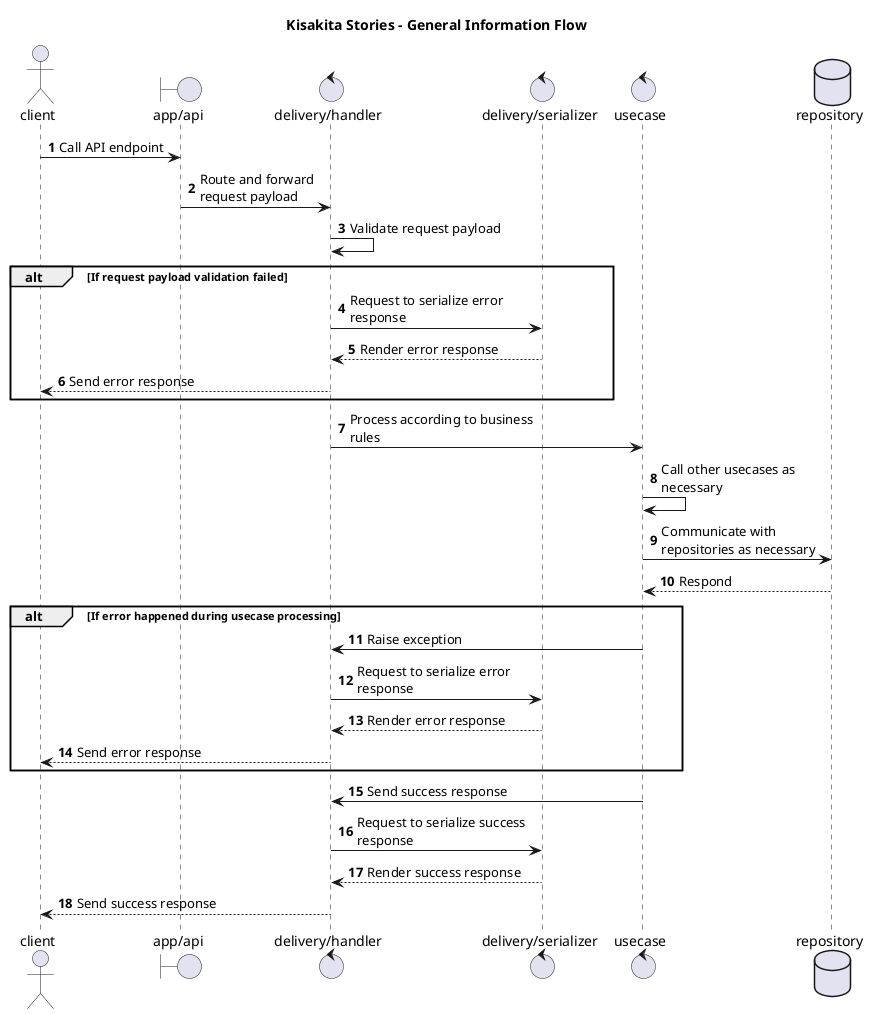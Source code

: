 @startuml

title Kisakita Stories - General Information Flow

autonumber

actor client as c
boundary "app/api" as a
control "delivery/handler" as h
control "delivery/serializer" as s
control "usecase" as u
database "repository" as r

c -> a: Call API endpoint
a -> h: Route and forward\nrequest payload
h -> h: Validate request payload

alt If request payload validation failed
h -> s: Request to serialize error\nresponse
s --> h: Render error response
h --> c: Send error response
end

h -> u: Process according to business\nrules
u -> u: Call other usecases as\nnecessary
u -> r: Communicate with\nrepositories as necessary
r --> u: Respond

alt If error happened during usecase processing
u -> h: Raise exception
h -> s: Request to serialize error\nresponse
s --> h: Render error response
h --> c: Send error response
end

u -> h: Send success response
h -> s: Request to serialize success\nresponse
s --> h: Render success response
h --> c: Send success response

@enduml
